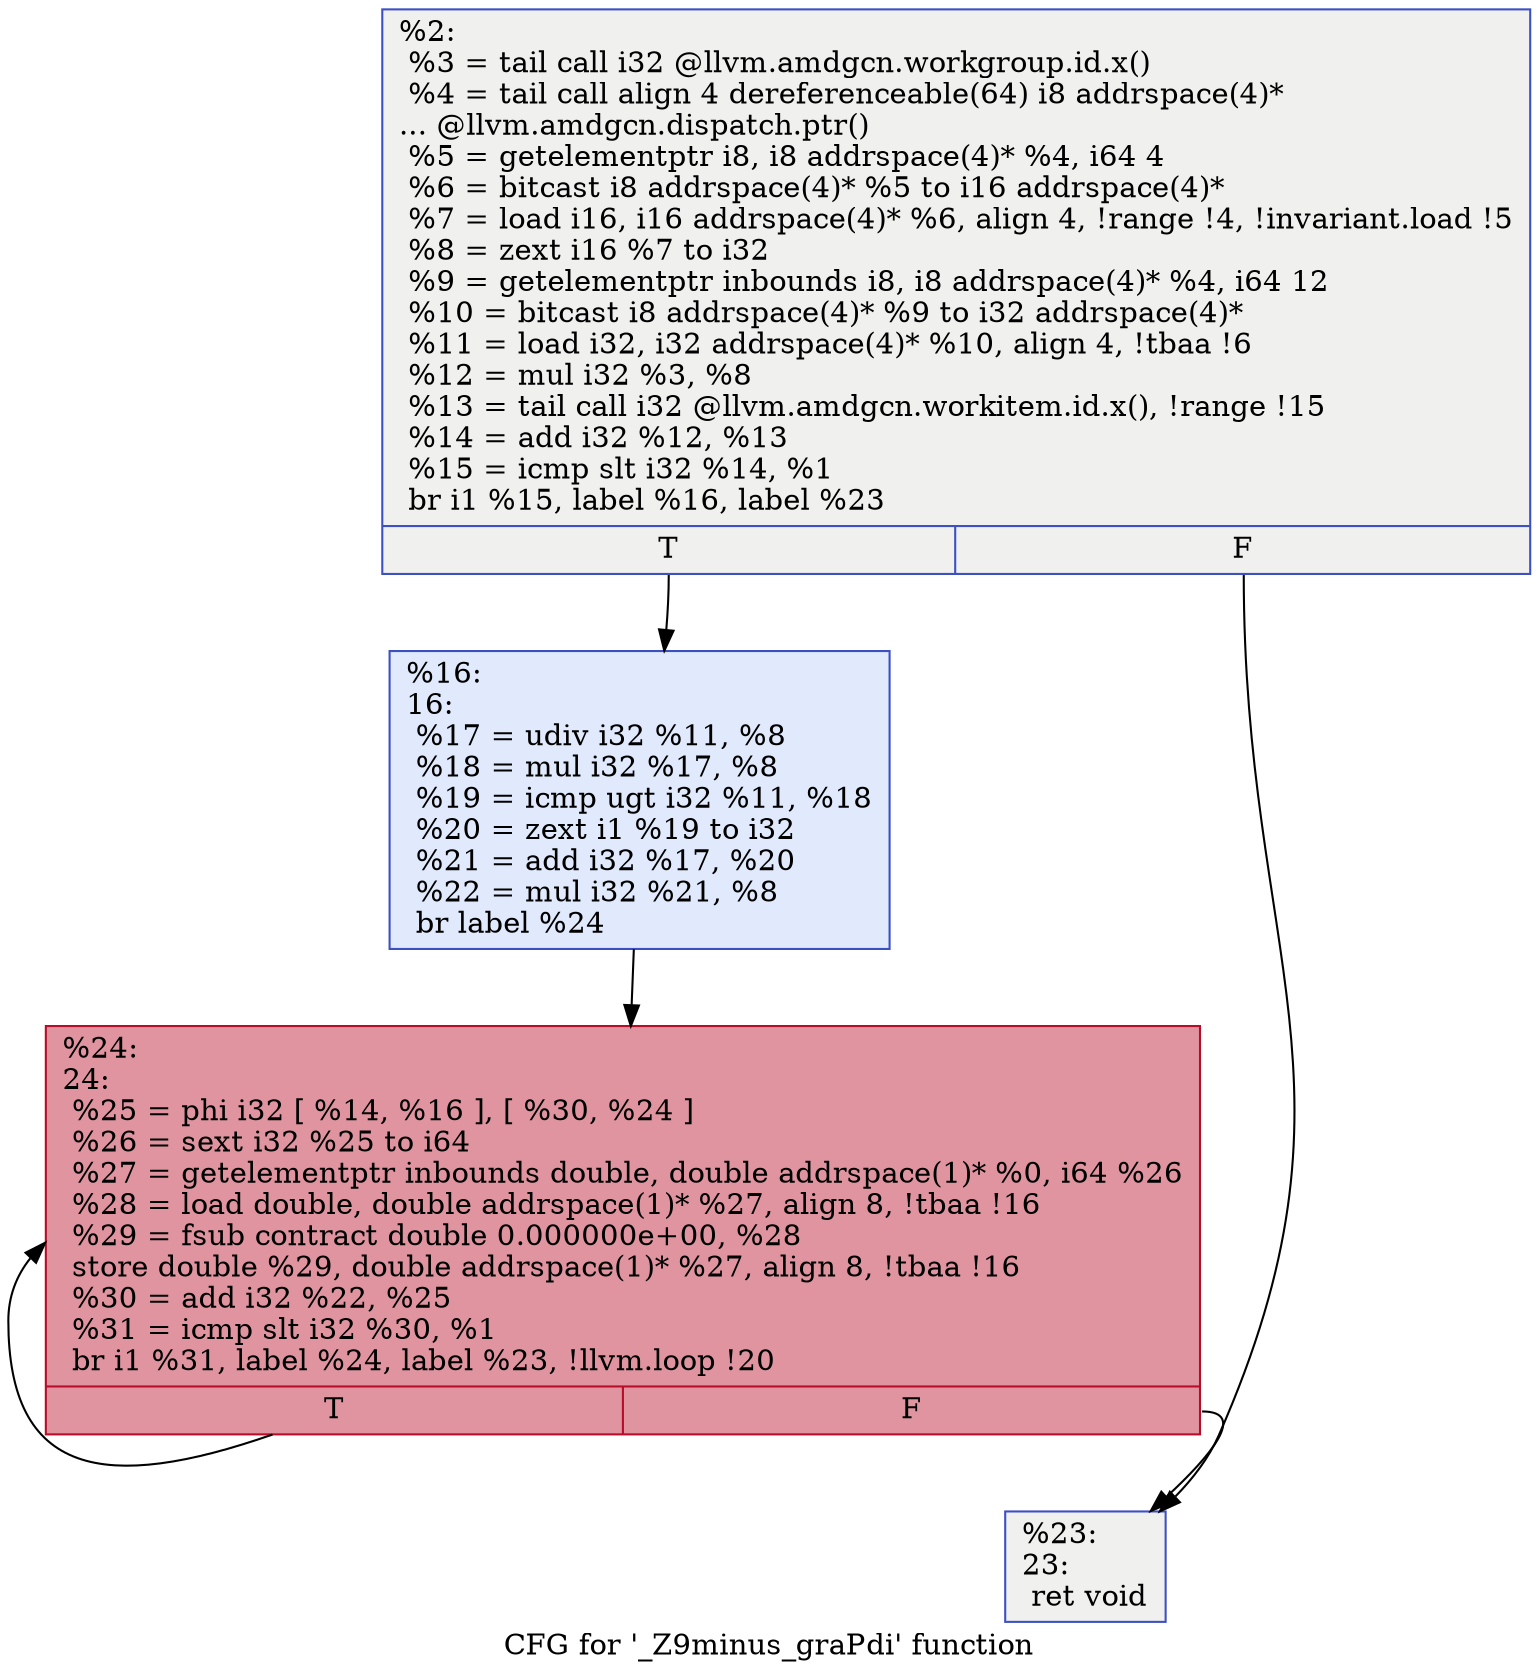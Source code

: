 digraph "CFG for '_Z9minus_graPdi' function" {
	label="CFG for '_Z9minus_graPdi' function";

	Node0x62af310 [shape=record,color="#3d50c3ff", style=filled, fillcolor="#dedcdb70",label="{%2:\l  %3 = tail call i32 @llvm.amdgcn.workgroup.id.x()\l  %4 = tail call align 4 dereferenceable(64) i8 addrspace(4)*\l... @llvm.amdgcn.dispatch.ptr()\l  %5 = getelementptr i8, i8 addrspace(4)* %4, i64 4\l  %6 = bitcast i8 addrspace(4)* %5 to i16 addrspace(4)*\l  %7 = load i16, i16 addrspace(4)* %6, align 4, !range !4, !invariant.load !5\l  %8 = zext i16 %7 to i32\l  %9 = getelementptr inbounds i8, i8 addrspace(4)* %4, i64 12\l  %10 = bitcast i8 addrspace(4)* %9 to i32 addrspace(4)*\l  %11 = load i32, i32 addrspace(4)* %10, align 4, !tbaa !6\l  %12 = mul i32 %3, %8\l  %13 = tail call i32 @llvm.amdgcn.workitem.id.x(), !range !15\l  %14 = add i32 %12, %13\l  %15 = icmp slt i32 %14, %1\l  br i1 %15, label %16, label %23\l|{<s0>T|<s1>F}}"];
	Node0x62af310:s0 -> Node0x62b1540;
	Node0x62af310:s1 -> Node0x62b15d0;
	Node0x62b1540 [shape=record,color="#3d50c3ff", style=filled, fillcolor="#b9d0f970",label="{%16:\l16:                                               \l  %17 = udiv i32 %11, %8\l  %18 = mul i32 %17, %8\l  %19 = icmp ugt i32 %11, %18\l  %20 = zext i1 %19 to i32\l  %21 = add i32 %17, %20\l  %22 = mul i32 %21, %8\l  br label %24\l}"];
	Node0x62b1540 -> Node0x62b1ad0;
	Node0x62b15d0 [shape=record,color="#3d50c3ff", style=filled, fillcolor="#dedcdb70",label="{%23:\l23:                                               \l  ret void\l}"];
	Node0x62b1ad0 [shape=record,color="#b70d28ff", style=filled, fillcolor="#b70d2870",label="{%24:\l24:                                               \l  %25 = phi i32 [ %14, %16 ], [ %30, %24 ]\l  %26 = sext i32 %25 to i64\l  %27 = getelementptr inbounds double, double addrspace(1)* %0, i64 %26\l  %28 = load double, double addrspace(1)* %27, align 8, !tbaa !16\l  %29 = fsub contract double 0.000000e+00, %28\l  store double %29, double addrspace(1)* %27, align 8, !tbaa !16\l  %30 = add i32 %22, %25\l  %31 = icmp slt i32 %30, %1\l  br i1 %31, label %24, label %23, !llvm.loop !20\l|{<s0>T|<s1>F}}"];
	Node0x62b1ad0:s0 -> Node0x62b1ad0;
	Node0x62b1ad0:s1 -> Node0x62b15d0;
}
